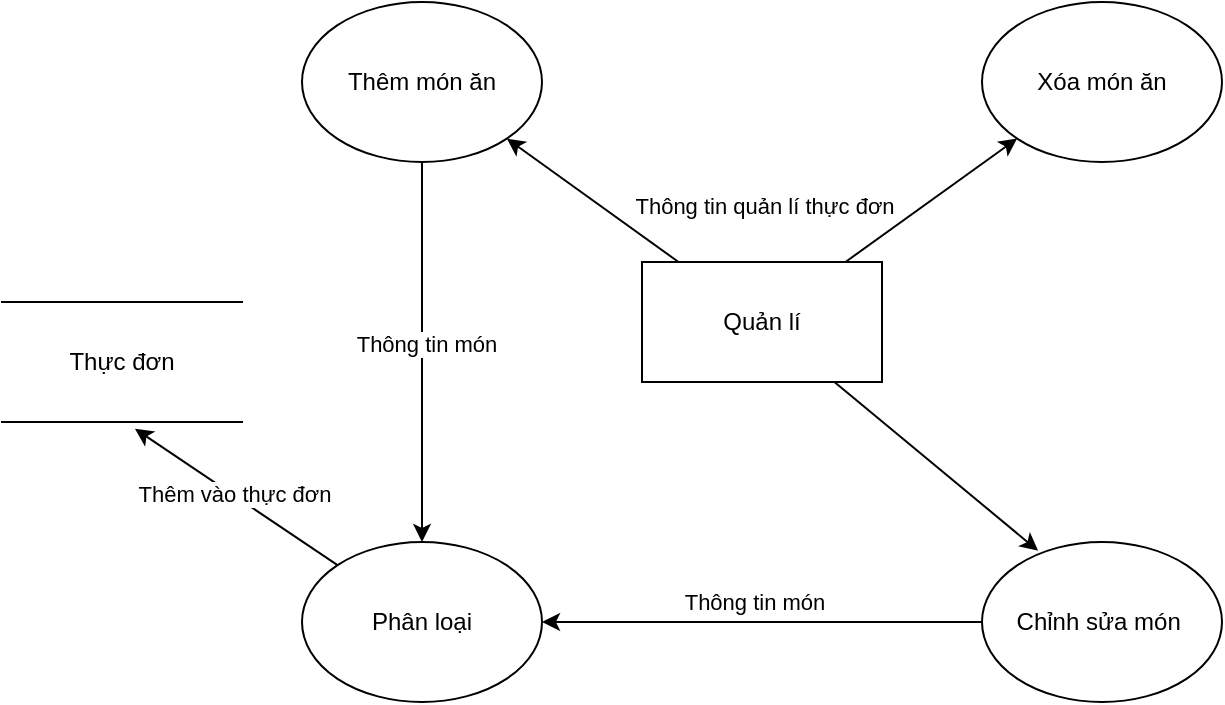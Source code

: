 <mxfile version="25.0.3">
  <diagram name="Page-1" id="BgM9WVERRUuV6iEdYltj">
    <mxGraphModel dx="519" dy="709" grid="1" gridSize="10" guides="1" tooltips="1" connect="1" arrows="1" fold="1" page="1" pageScale="1" pageWidth="850" pageHeight="1100" math="0" shadow="0">
      <root>
        <mxCell id="0" />
        <mxCell id="1" parent="0" />
        <mxCell id="AUUyLpw7HqN7aqPbpIpn-19" style="edgeStyle=orthogonalEdgeStyle;rounded=0;orthogonalLoop=1;jettySize=auto;html=1;" parent="1" source="AUUyLpw7HqN7aqPbpIpn-1" target="AUUyLpw7HqN7aqPbpIpn-4" edge="1">
          <mxGeometry relative="1" as="geometry" />
        </mxCell>
        <mxCell id="AUUyLpw7HqN7aqPbpIpn-20" value="Thông tin món" style="edgeLabel;html=1;align=center;verticalAlign=middle;resizable=0;points=[];" parent="AUUyLpw7HqN7aqPbpIpn-19" vertex="1" connectable="0">
          <mxGeometry x="-0.044" y="2" relative="1" as="geometry">
            <mxPoint as="offset" />
          </mxGeometry>
        </mxCell>
        <mxCell id="AUUyLpw7HqN7aqPbpIpn-1" value="Thêm món ăn" style="ellipse;whiteSpace=wrap;html=1;" parent="1" vertex="1">
          <mxGeometry x="200" y="220" width="120" height="80" as="geometry" />
        </mxCell>
        <mxCell id="AUUyLpw7HqN7aqPbpIpn-2" value="Xóa món ăn" style="ellipse;whiteSpace=wrap;html=1;" parent="1" vertex="1">
          <mxGeometry x="540" y="220" width="120" height="80" as="geometry" />
        </mxCell>
        <mxCell id="AUUyLpw7HqN7aqPbpIpn-12" style="edgeStyle=orthogonalEdgeStyle;rounded=0;orthogonalLoop=1;jettySize=auto;html=1;entryX=1;entryY=0.5;entryDx=0;entryDy=0;" parent="1" source="AUUyLpw7HqN7aqPbpIpn-3" target="AUUyLpw7HqN7aqPbpIpn-4" edge="1">
          <mxGeometry relative="1" as="geometry" />
        </mxCell>
        <mxCell id="AUUyLpw7HqN7aqPbpIpn-18" value="Thông tin món" style="edgeLabel;html=1;align=center;verticalAlign=middle;resizable=0;points=[];" parent="AUUyLpw7HqN7aqPbpIpn-12" vertex="1" connectable="0">
          <mxGeometry x="0.015" y="2" relative="1" as="geometry">
            <mxPoint x="-3" y="-12" as="offset" />
          </mxGeometry>
        </mxCell>
        <mxCell id="AUUyLpw7HqN7aqPbpIpn-3" value="Chỉnh sửa món&amp;nbsp;" style="ellipse;whiteSpace=wrap;html=1;" parent="1" vertex="1">
          <mxGeometry x="540" y="490" width="120" height="80" as="geometry" />
        </mxCell>
        <mxCell id="AUUyLpw7HqN7aqPbpIpn-4" value="Phân loại" style="ellipse;whiteSpace=wrap;html=1;" parent="1" vertex="1">
          <mxGeometry x="200" y="490" width="120" height="80" as="geometry" />
        </mxCell>
        <mxCell id="AUUyLpw7HqN7aqPbpIpn-16" style="rounded=0;orthogonalLoop=1;jettySize=auto;html=1;entryX=1;entryY=1;entryDx=0;entryDy=0;" parent="1" source="AUUyLpw7HqN7aqPbpIpn-5" target="AUUyLpw7HqN7aqPbpIpn-1" edge="1">
          <mxGeometry relative="1" as="geometry" />
        </mxCell>
        <mxCell id="AUUyLpw7HqN7aqPbpIpn-17" value="Thông tin quản lí thực đơn" style="edgeLabel;html=1;align=center;verticalAlign=middle;resizable=0;points=[];" parent="AUUyLpw7HqN7aqPbpIpn-16" vertex="1" connectable="0">
          <mxGeometry x="-0.04" y="1" relative="1" as="geometry">
            <mxPoint x="84" as="offset" />
          </mxGeometry>
        </mxCell>
        <mxCell id="TK9SzO5GZ7yqQVdlxlHW-1" style="rounded=0;orthogonalLoop=1;jettySize=auto;html=1;entryX=0;entryY=1;entryDx=0;entryDy=0;" edge="1" parent="1" source="AUUyLpw7HqN7aqPbpIpn-5" target="AUUyLpw7HqN7aqPbpIpn-2">
          <mxGeometry relative="1" as="geometry" />
        </mxCell>
        <mxCell id="AUUyLpw7HqN7aqPbpIpn-5" value="Quản lí" style="rounded=0;whiteSpace=wrap;html=1;" parent="1" vertex="1">
          <mxGeometry x="370" y="350" width="120" height="60" as="geometry" />
        </mxCell>
        <mxCell id="AUUyLpw7HqN7aqPbpIpn-6" value="Thực đơn" style="shape=partialRectangle;whiteSpace=wrap;html=1;left=0;right=0;fillColor=none;" parent="1" vertex="1">
          <mxGeometry x="50" y="370" width="120" height="60" as="geometry" />
        </mxCell>
        <mxCell id="AUUyLpw7HqN7aqPbpIpn-21" style="rounded=0;orthogonalLoop=1;jettySize=auto;html=1;entryX=0.554;entryY=1.056;entryDx=0;entryDy=0;entryPerimeter=0;" parent="1" source="AUUyLpw7HqN7aqPbpIpn-4" target="AUUyLpw7HqN7aqPbpIpn-6" edge="1">
          <mxGeometry relative="1" as="geometry" />
        </mxCell>
        <mxCell id="AUUyLpw7HqN7aqPbpIpn-22" value="Thêm vào thực đơn" style="edgeLabel;html=1;align=center;verticalAlign=middle;resizable=0;points=[];" parent="AUUyLpw7HqN7aqPbpIpn-21" vertex="1" connectable="0">
          <mxGeometry x="0.041" y="-1" relative="1" as="geometry">
            <mxPoint as="offset" />
          </mxGeometry>
        </mxCell>
        <mxCell id="TK9SzO5GZ7yqQVdlxlHW-2" style="rounded=0;orthogonalLoop=1;jettySize=auto;html=1;entryX=0.234;entryY=0.055;entryDx=0;entryDy=0;entryPerimeter=0;" edge="1" parent="1" source="AUUyLpw7HqN7aqPbpIpn-5" target="AUUyLpw7HqN7aqPbpIpn-3">
          <mxGeometry relative="1" as="geometry" />
        </mxCell>
      </root>
    </mxGraphModel>
  </diagram>
</mxfile>
